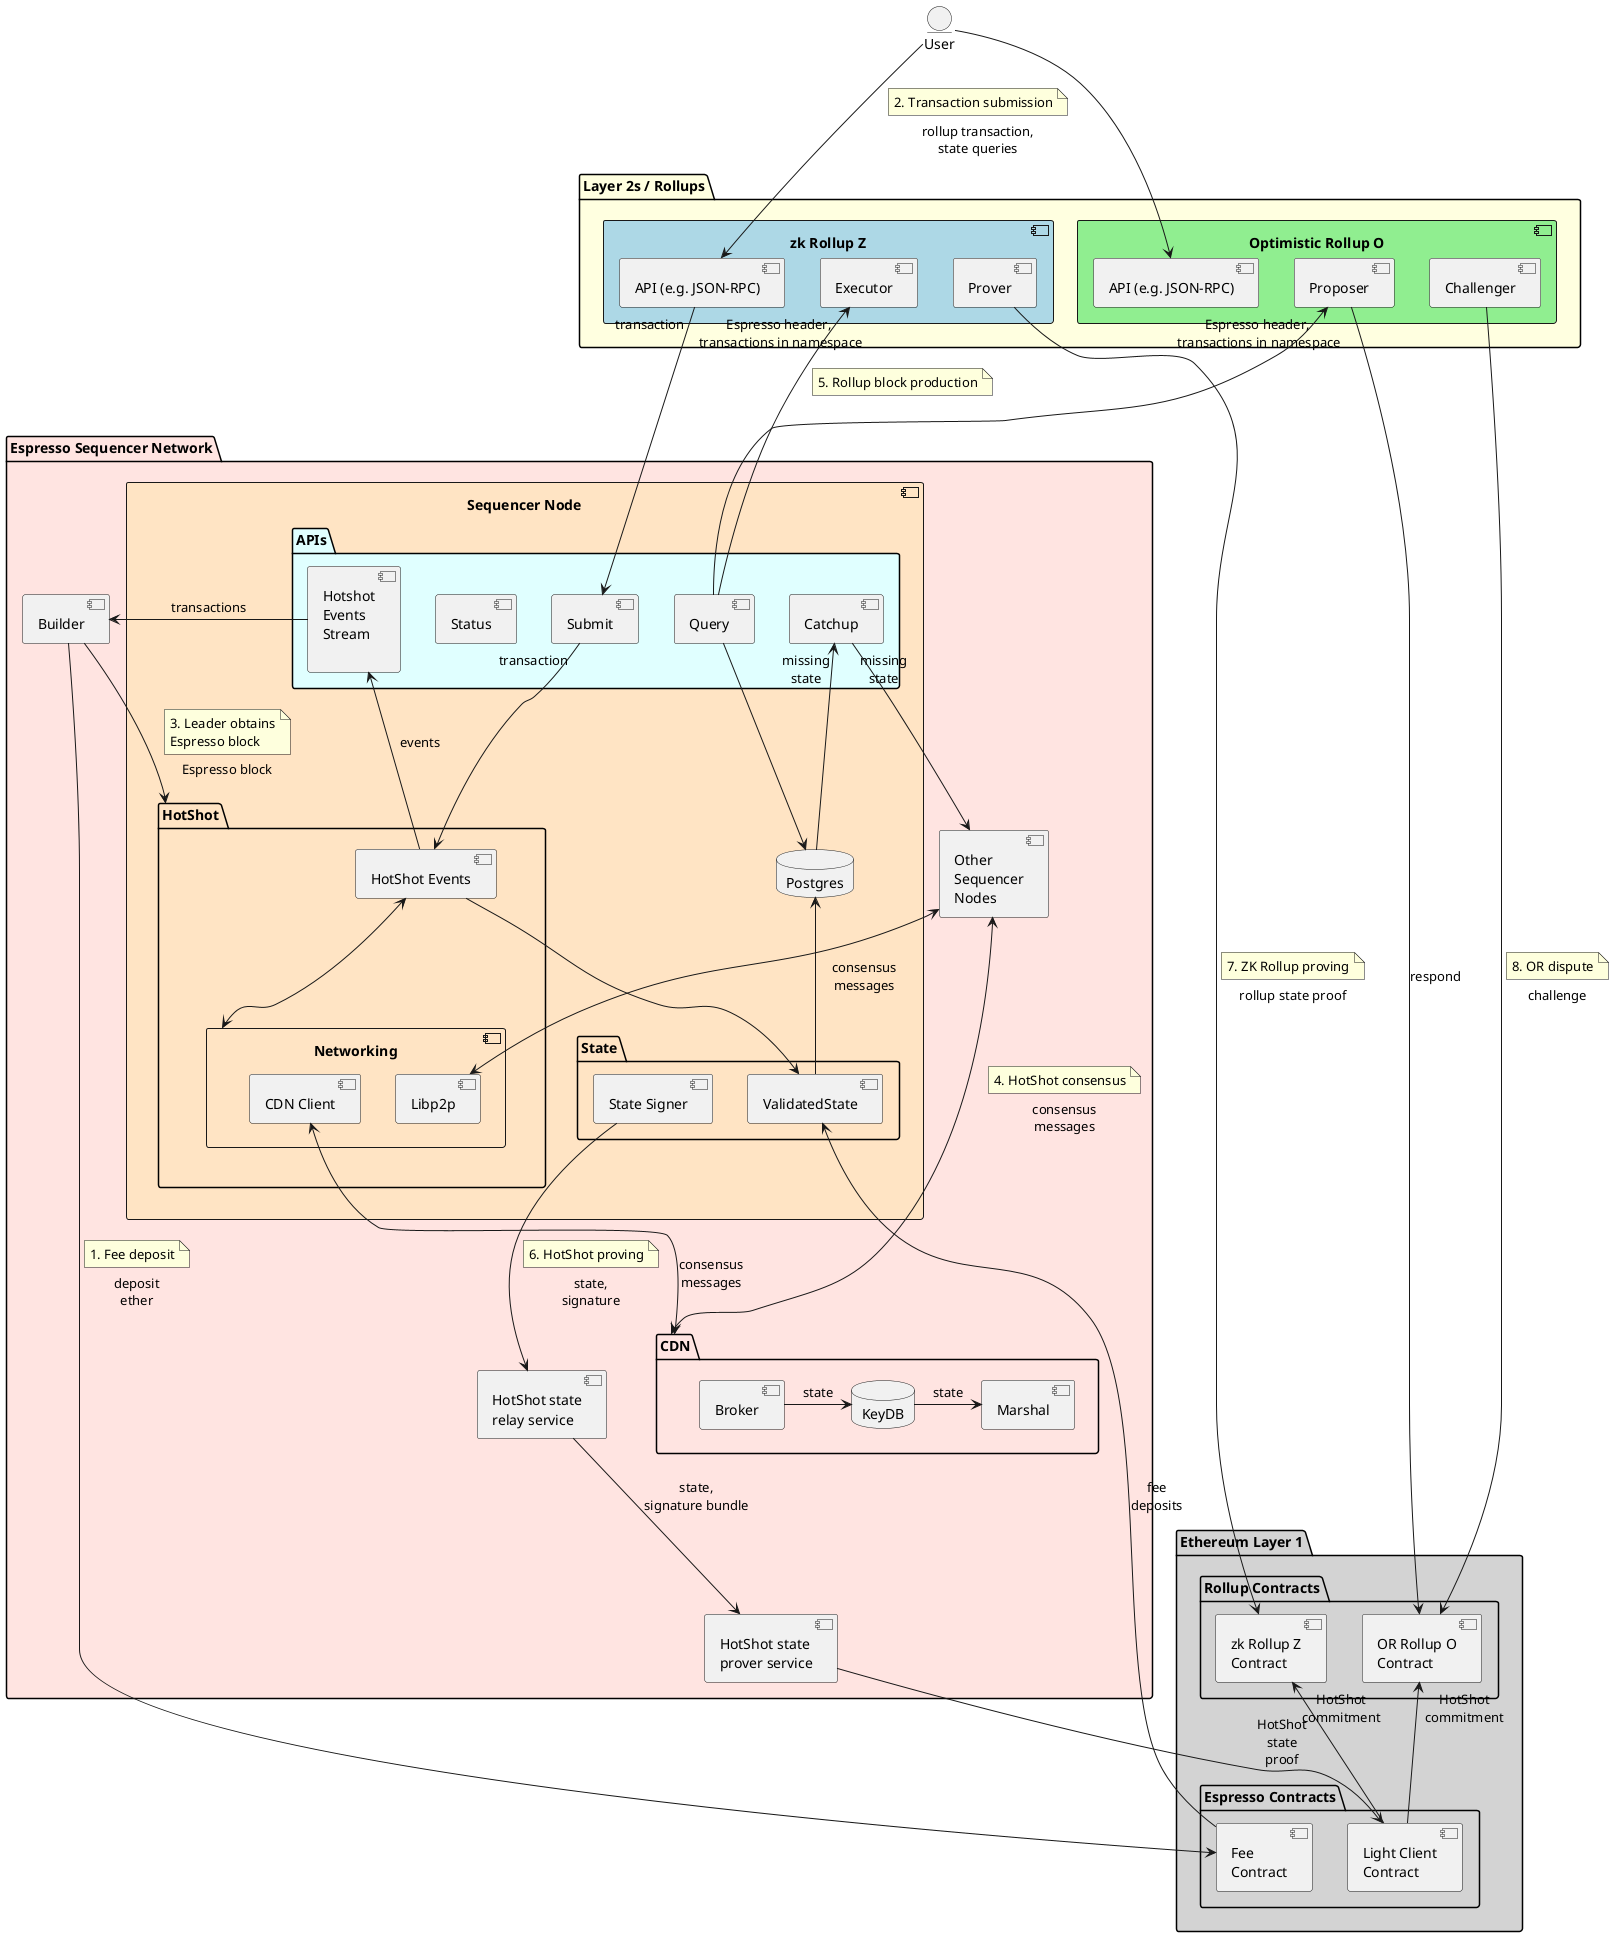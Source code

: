 @startuml

package "Espresso Sequencer Network" as Network #MistyRose {
    component "Other\nSequencer\nNodes" as Nodes
    package CDN {
        component Broker
        component Marshal
        database KeyDB
    }

    'CDN Layout
    Broker -> KeyDB: state
    KeyDB -> Marshal: state
    Nodes <-up-> CDN: consensus\nmessages
    note top of link
        4. HotShot consensus
    end note

    component "Sequencer Node" as Seq #Bisque {
        database "Postgres" as DB
        package APIs #LightCyan {
            component "Submit" as Submit
            component "Hotshot\nEvents\nStream\n" as EventsStream
            component "Catchup" as Catchup
            component "Status"
            component "Query" as Query
        }
        package HotShot {
            component "Networking"{
                component Libp2p
                component "CDN Client"
            }
            Libp2p -[hidden]left-> "CDN Client"
            component "HotShot Events" as Events
        }

        package State as State {
            component "State Signer" as Signer
            component "ValidatedState" as Validated
        }
    }
    component "HotShot state\nprover service" as HSProver
    component "HotShot state\nrelay service" as Relay
    component "Builder" as Builder
}

' Network
Nodes <-- Catchup: " " "missing\nstate"
Nodes <--> Libp2p: consensus\nmessages
"CDN Client" <--> CDN: consensus\nmessages

' HotShot state
Signer -down-> Relay: state,\nsignature
note top of link
    6. HotShot proving
end note
Relay --> HSProver: state,\nsignature bundle

' Builder
Builder --> HotShot: Espresso block
note top of link
    3. Leader obtains
    Espresso block
end note
EventsStream -> Builder: transactions

' Events
Networking <-up-> Events
Events -up-> EventsStream: events
Events -down-> Validated

' Storage
Query --> DB
Validated -up-> DB
DB --> Catchup: " " "missing\nstate"

package "Layer 2s / Rollups" as L2s #LightYellow {
    component "zk Rollup Z" as ZK #LightBlue {
        component "API (e.g. JSON-RPC)" as ZK_RPC
        component Executor as ZK_Exec
        component Prover as ZK_Prover
    }
    component "Optimistic Rollup O" #LightGreen {
        component "API (e.g. JSON-RPC)" as OR_RPC
        component Proposer
        component Challenger
    }
}
package "Ethereum Layer 1" as L1 #LightGray {
    package "Espresso Contracts" as Esp_L1 {
        component "Light Client\nContract" as LC_L1
        component "Fee\nContract" as Fee_L1
    }
    package "Rollup Contracts" {
        component "zk Rollup Z\nContract" as ZK_L1
        component "OR Rollup O\nContract" as OR_L1
    }
}

' Transaction submission
entity User
User --> ZK_RPC : rollup transaction,\nstate queries
note top of link
    2. Transaction submission
end note
User --> OR_RPC

ZK_RPC --> Submit : "transaction" " "
Submit -> Events: "transaction" " "
Query -up-> ZK_Exec : " " "Espresso header,\n transactions in namespace"
note top of link
    5. Rollup block production
end note
Query -up-> Proposer: " " "Espresso header,\n transactions in namespace"


' L1 details
HSProver -down-> LC_L1 : HotShot\nstate\nproof
LC_L1 -up-> ZK_L1 : " " "HotShot\ncommitment"
LC_L1 -up-> OR_L1 : " " "HotShot\ncommitment"

' ZK proof
ZK_Prover -> ZK_L1 : rollup state proof
note top of link
    7. ZK Rollup proving
end note

' OR dispute
Proposer -> OR_L1: respond
Challenger -> OR_L1: challenge
note top of link
    8. OR dispute
end note

Builder --> Fee_L1: deposit\nether
note top of link
    1. Fee deposit
end note
Fee_L1 -up-> Validated: fee\ndeposits

@enduml
